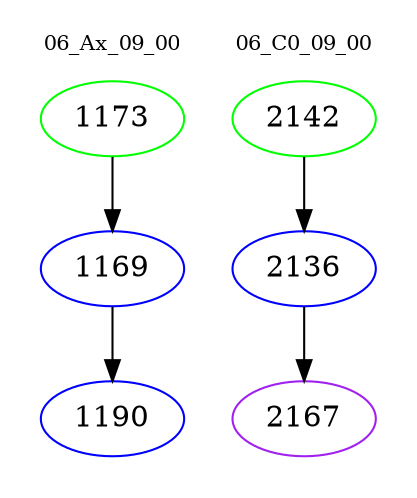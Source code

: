 digraph{
subgraph cluster_0 {
color = white
label = "06_Ax_09_00";
fontsize=10;
T0_1173 [label="1173", color="green"]
T0_1173 -> T0_1169 [color="black"]
T0_1169 [label="1169", color="blue"]
T0_1169 -> T0_1190 [color="black"]
T0_1190 [label="1190", color="blue"]
}
subgraph cluster_1 {
color = white
label = "06_C0_09_00";
fontsize=10;
T1_2142 [label="2142", color="green"]
T1_2142 -> T1_2136 [color="black"]
T1_2136 [label="2136", color="blue"]
T1_2136 -> T1_2167 [color="black"]
T1_2167 [label="2167", color="purple"]
}
}

